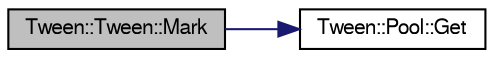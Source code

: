 digraph "Tween::Tween::Mark"
{
  bgcolor="transparent";
  edge [fontname="FreeSans",fontsize="10",labelfontname="FreeSans",labelfontsize="10"];
  node [fontname="FreeSans",fontsize="10",shape=record];
  rankdir="LR";
  Node1 [label="Tween::Tween::Mark",height=0.2,width=0.4,color="black", fillcolor="grey75", style="filled" fontcolor="black"];
  Node1 -> Node2 [color="midnightblue",fontsize="10",style="solid",fontname="FreeSans"];
  Node2 [label="Tween::Pool::Get",height=0.2,width=0.4,color="black",URL="$d7/d1d/classTween_1_1Pool.html#a41800540f08ddf6f2ed04c3e0b53cee2"];
}
